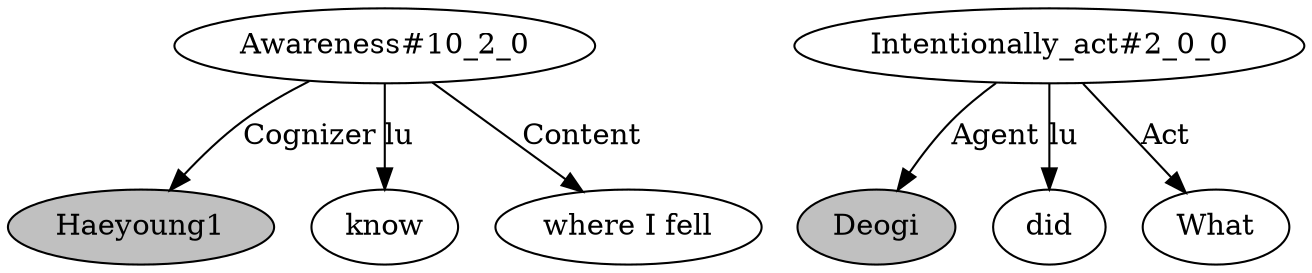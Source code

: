 // The Round Table
digraph {
	0 [label=Haeyoung1 fillcolor=gray style=filled]
	1 [label="Awareness#10_2_0"]
	2 [label=know]
	3 [label="where I fell"]
	1 -> 2 [label=lu]
	1 -> 0 [label=Cognizer]
	1 -> 3 [label=Content]
	4 [label=Deogi fillcolor=gray style=filled]
	5 [label="Intentionally_act#2_0_0"]
	6 [label=did]
	7 [label=What]
	5 -> 6 [label=lu]
	5 -> 7 [label=Act]
	5 -> 4 [label=Agent]
}
